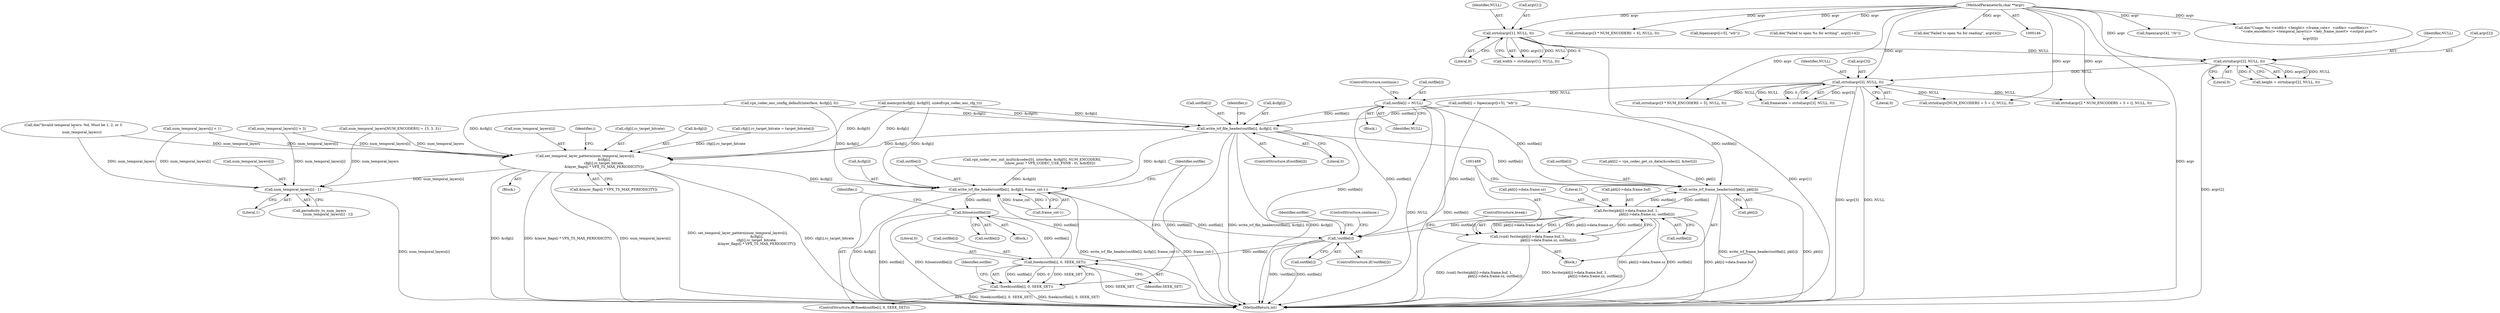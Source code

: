 digraph "0_Android_5a9753fca56f0eeb9f61e342b2fccffc364f9426_22@pointer" {
"1000314" [label="(Call,outfile[i] = NULL)"];
"1000258" [label="(Call,strtol(argv[3], NULL, 0))"];
"1000148" [label="(MethodParameterIn,char **argv)"];
"1000250" [label="(Call,strtol(argv[2], NULL, 0))"];
"1000242" [label="(Call,strtol(argv[1], NULL, 0))"];
"1000873" [label="(Call,write_ivf_file_header(outfile[i], &cfg[i], 0))"];
"1000892" [label="(Call,set_temporal_layer_pattern(num_temporal_layers[i],\n                                   &cfg[i],\n                                   cfg[i].rc_target_bitrate,\n                                   &layer_flags[i * VPX_TS_MAX_PERIODICITY]))"];
"1001337" [label="(Call,num_temporal_layers[i] - 1)"];
"1001712" [label="(Call,write_ivf_file_header(outfile[i], &cfg[i], frame_cnt-1))"];
"1001723" [label="(Call,fclose(outfile[i]))"];
"1001699" [label="(Call,!outfile[i])"];
"1001706" [label="(Call,fseek(outfile[i], 0, SEEK_SET))"];
"1001705" [label="(Call,!fseek(outfile[i], 0, SEEK_SET))"];
"1001480" [label="(Call,write_ivf_frame_header(outfile[i], pkt[i]))"];
"1001489" [label="(Call,fwrite(pkt[i]->data.frame.buf, 1,\n                                      pkt[i]->data.frame.sz, outfile[i]))"];
"1001487" [label="(Call,(void) fwrite(pkt[i]->data.frame.buf, 1,\n                                      pkt[i]->data.frame.sz, outfile[i]))"];
"1000288" [label="(Call,fopen(argv[4], \"rb\"))"];
"1001724" [label="(Call,outfile[i])"];
"1000231" [label="(Call,die(\"Usage: %s <width> <height> <frame_rate>  <infile> <outfile(s)> \"\n            \"<rate_encoder(s)> <temporal_layer(s)> <key_frame_insert> <output psnr?> \n\",\n             argv[0]))"];
"1001712" [label="(Call,write_ivf_file_header(outfile[i], &cfg[i], frame_cnt-1))"];
"1001710" [label="(Literal,0)"];
"1001341" [label="(Literal,1)"];
"1000242" [label="(Call,strtol(argv[1], NULL, 0))"];
"1000868" [label="(Identifier,i)"];
"1000896" [label="(Call,&cfg[i])"];
"1000322" [label="(Call,outfile[i] = fopen(argv[i+5], \"wb\"))"];
"1001708" [label="(Identifier,outfile)"];
"1001484" [label="(Call,pkt[i])"];
"1000450" [label="(Call,strtol(argv[3 * NUM_ENCODERS + 6], NULL, 0))"];
"1000893" [label="(Call,num_temporal_layers[i])"];
"1000262" [label="(Identifier,NULL)"];
"1000319" [label="(ControlStructure,continue;)"];
"1001700" [label="(Call,outfile[i])"];
"1001705" [label="(Call,!fseek(outfile[i], 0, SEEK_SET))"];
"1000243" [label="(Call,argv[1])"];
"1000643" [label="(Call,memcpy(&cfg[i], &cfg[0], sizeof(vpx_codec_enc_cfg_t)))"];
"1000402" [label="(Call,die(\"Invalid temporal layers: %d, Must be 1, 2, or 3. \n\",\n              num_temporal_layers))"];
"1000392" [label="(Call,num_temporal_layers[i] < 1)"];
"1000318" [label="(Identifier,NULL)"];
"1001509" [label="(Call,outfile[i])"];
"1000326" [label="(Call,fopen(argv[i+5], \"wb\"))"];
"1000247" [label="(Literal,0)"];
"1001698" [label="(ControlStructure,if(!outfile[i]))"];
"1001731" [label="(MethodReturn,int)"];
"1000877" [label="(Call,&cfg[i])"];
"1001512" [label="(ControlStructure,break;)"];
"1001703" [label="(ControlStructure,continue;)"];
"1000438" [label="(Call,strtol(argv[3 * NUM_ENCODERS + 5], NULL, 0))"];
"1001711" [label="(Identifier,SEEK_SET)"];
"1000891" [label="(Block,)"];
"1001481" [label="(Call,outfile[i])"];
"1001487" [label="(Call,(void) fwrite(pkt[i]->data.frame.buf, 1,\n                                      pkt[i]->data.frame.sz, outfile[i]))"];
"1001500" [label="(Call,pkt[i]->data.frame.sz)"];
"1000246" [label="(Identifier,NULL)"];
"1000255" [label="(Literal,0)"];
"1000892" [label="(Call,set_temporal_layer_pattern(num_temporal_layers[i],\n                                   &cfg[i],\n                                   cfg[i].rc_target_bitrate,\n                                   &layer_flags[i * VPX_TS_MAX_PERIODICITY]))"];
"1000873" [label="(Call,write_ivf_file_header(outfile[i], &cfg[i], 0))"];
"1001716" [label="(Call,&cfg[i])"];
"1000905" [label="(Call,&layer_flags[i * VPX_TS_MAX_PERIODICITY])"];
"1001499" [label="(Literal,1)"];
"1000874" [label="(Call,outfile[i])"];
"1001714" [label="(Identifier,outfile)"];
"1001713" [label="(Call,outfile[i])"];
"1000654" [label="(Call,cfg[i].rc_target_bitrate = target_bitrate[i])"];
"1001699" [label="(Call,!outfile[i])"];
"1001723" [label="(Call,fclose(outfile[i]))"];
"1000263" [label="(Literal,0)"];
"1000869" [label="(ControlStructure,if(outfile[i]))"];
"1000912" [label="(Call,vpx_codec_enc_init_multi(&codec[0], interface, &cfg[0], NUM_ENCODERS,\n                                 (show_psnr ? VPX_CODEC_USE_PSNR : 0), &dsf[0]))"];
"1000259" [label="(Call,argv[3])"];
"1000354" [label="(Call,strtol(argv[NUM_ENCODERS + 5 + i], NULL, 0))"];
"1001480" [label="(Call,write_ivf_frame_header(outfile[i], pkt[i]))"];
"1001490" [label="(Call,pkt[i]->data.frame.buf)"];
"1001335" [label="(Call,periodicity_to_num_layers\n                [num_temporal_layers[i] - 1])"];
"1001628" [label="(Identifier,i)"];
"1000258" [label="(Call,strtol(argv[3], NULL, 0))"];
"1000148" [label="(MethodParameterIn,char **argv)"];
"1000378" [label="(Call,strtol(argv[2 * NUM_ENCODERS + 5 + i], NULL, 0))"];
"1001455" [label="(Call,pkt[i] = vpx_codec_get_cx_data(&codec[i], &iter[i]))"];
"1001725" [label="(Identifier,outfile)"];
"1001704" [label="(ControlStructure,if(!fseek(outfile[i], 0, SEEK_SET)))"];
"1000250" [label="(Call,strtol(argv[2], NULL, 0))"];
"1000474" [label="(Call,vpx_codec_enc_config_default(interface, &cfg[i], 0))"];
"1000881" [label="(Literal,0)"];
"1001707" [label="(Call,outfile[i])"];
"1001629" [label="(Block,)"];
"1001478" [label="(Block,)"];
"1000256" [label="(Call,framerate = strtol(argv[3], NULL, 0))"];
"1001337" [label="(Call,num_temporal_layers[i] - 1)"];
"1000890" [label="(Identifier,i)"];
"1001706" [label="(Call,fseek(outfile[i], 0, SEEK_SET))"];
"1000254" [label="(Identifier,NULL)"];
"1000240" [label="(Call,width = strtol(argv[1], NULL, 0))"];
"1001720" [label="(Call,frame_cnt-1)"];
"1000221" [label="(Call,num_temporal_layers[NUM_ENCODERS] = {3, 3, 3})"];
"1000313" [label="(Block,)"];
"1000900" [label="(Call,cfg[i].rc_target_bitrate)"];
"1001489" [label="(Call,fwrite(pkt[i]->data.frame.buf, 1,\n                                      pkt[i]->data.frame.sz, outfile[i]))"];
"1000315" [label="(Call,outfile[i])"];
"1000333" [label="(Call,die(\"Failed to open %s for writing\", argv[i+4]))"];
"1001338" [label="(Call,num_temporal_layers[i])"];
"1000248" [label="(Call,height = strtol(argv[2], NULL, 0))"];
"1000293" [label="(Call,die(\"Failed to open %s for reading\", argv[4]))"];
"1000251" [label="(Call,argv[2])"];
"1000397" [label="(Call,num_temporal_layers[i] > 3)"];
"1000314" [label="(Call,outfile[i] = NULL)"];
"1000314" -> "1000313"  [label="AST: "];
"1000314" -> "1000318"  [label="CFG: "];
"1000315" -> "1000314"  [label="AST: "];
"1000318" -> "1000314"  [label="AST: "];
"1000319" -> "1000314"  [label="CFG: "];
"1000314" -> "1001731"  [label="DDG: outfile[i]"];
"1000314" -> "1001731"  [label="DDG: NULL"];
"1000258" -> "1000314"  [label="DDG: NULL"];
"1000314" -> "1000873"  [label="DDG: outfile[i]"];
"1000314" -> "1001480"  [label="DDG: outfile[i]"];
"1000314" -> "1001699"  [label="DDG: outfile[i]"];
"1000258" -> "1000256"  [label="AST: "];
"1000258" -> "1000263"  [label="CFG: "];
"1000259" -> "1000258"  [label="AST: "];
"1000262" -> "1000258"  [label="AST: "];
"1000263" -> "1000258"  [label="AST: "];
"1000256" -> "1000258"  [label="CFG: "];
"1000258" -> "1001731"  [label="DDG: argv[3]"];
"1000258" -> "1001731"  [label="DDG: NULL"];
"1000258" -> "1000256"  [label="DDG: argv[3]"];
"1000258" -> "1000256"  [label="DDG: NULL"];
"1000258" -> "1000256"  [label="DDG: 0"];
"1000148" -> "1000258"  [label="DDG: argv"];
"1000250" -> "1000258"  [label="DDG: NULL"];
"1000258" -> "1000354"  [label="DDG: NULL"];
"1000258" -> "1000378"  [label="DDG: NULL"];
"1000258" -> "1000438"  [label="DDG: NULL"];
"1000148" -> "1000146"  [label="AST: "];
"1000148" -> "1001731"  [label="DDG: argv"];
"1000148" -> "1000231"  [label="DDG: argv"];
"1000148" -> "1000242"  [label="DDG: argv"];
"1000148" -> "1000250"  [label="DDG: argv"];
"1000148" -> "1000288"  [label="DDG: argv"];
"1000148" -> "1000293"  [label="DDG: argv"];
"1000148" -> "1000326"  [label="DDG: argv"];
"1000148" -> "1000333"  [label="DDG: argv"];
"1000148" -> "1000354"  [label="DDG: argv"];
"1000148" -> "1000378"  [label="DDG: argv"];
"1000148" -> "1000438"  [label="DDG: argv"];
"1000148" -> "1000450"  [label="DDG: argv"];
"1000250" -> "1000248"  [label="AST: "];
"1000250" -> "1000255"  [label="CFG: "];
"1000251" -> "1000250"  [label="AST: "];
"1000254" -> "1000250"  [label="AST: "];
"1000255" -> "1000250"  [label="AST: "];
"1000248" -> "1000250"  [label="CFG: "];
"1000250" -> "1001731"  [label="DDG: argv[2]"];
"1000250" -> "1000248"  [label="DDG: argv[2]"];
"1000250" -> "1000248"  [label="DDG: NULL"];
"1000250" -> "1000248"  [label="DDG: 0"];
"1000242" -> "1000250"  [label="DDG: NULL"];
"1000242" -> "1000240"  [label="AST: "];
"1000242" -> "1000247"  [label="CFG: "];
"1000243" -> "1000242"  [label="AST: "];
"1000246" -> "1000242"  [label="AST: "];
"1000247" -> "1000242"  [label="AST: "];
"1000240" -> "1000242"  [label="CFG: "];
"1000242" -> "1001731"  [label="DDG: argv[1]"];
"1000242" -> "1000240"  [label="DDG: argv[1]"];
"1000242" -> "1000240"  [label="DDG: NULL"];
"1000242" -> "1000240"  [label="DDG: 0"];
"1000873" -> "1000869"  [label="AST: "];
"1000873" -> "1000881"  [label="CFG: "];
"1000874" -> "1000873"  [label="AST: "];
"1000877" -> "1000873"  [label="AST: "];
"1000881" -> "1000873"  [label="AST: "];
"1000868" -> "1000873"  [label="CFG: "];
"1000873" -> "1001731"  [label="DDG: outfile[i]"];
"1000873" -> "1001731"  [label="DDG: write_ivf_file_header(outfile[i], &cfg[i], 0)"];
"1000873" -> "1001731"  [label="DDG: &cfg[i]"];
"1000322" -> "1000873"  [label="DDG: outfile[i]"];
"1000643" -> "1000873"  [label="DDG: &cfg[i]"];
"1000643" -> "1000873"  [label="DDG: &cfg[0]"];
"1000474" -> "1000873"  [label="DDG: &cfg[i]"];
"1000873" -> "1000892"  [label="DDG: &cfg[i]"];
"1000873" -> "1001480"  [label="DDG: outfile[i]"];
"1000873" -> "1001699"  [label="DDG: outfile[i]"];
"1000873" -> "1001712"  [label="DDG: &cfg[i]"];
"1000892" -> "1000891"  [label="AST: "];
"1000892" -> "1000905"  [label="CFG: "];
"1000893" -> "1000892"  [label="AST: "];
"1000896" -> "1000892"  [label="AST: "];
"1000900" -> "1000892"  [label="AST: "];
"1000905" -> "1000892"  [label="AST: "];
"1000890" -> "1000892"  [label="CFG: "];
"1000892" -> "1001731"  [label="DDG: &layer_flags[i * VPX_TS_MAX_PERIODICITY]"];
"1000892" -> "1001731"  [label="DDG: num_temporal_layers[i]"];
"1000892" -> "1001731"  [label="DDG: set_temporal_layer_pattern(num_temporal_layers[i],\n                                   &cfg[i],\n                                   cfg[i].rc_target_bitrate,\n                                   &layer_flags[i * VPX_TS_MAX_PERIODICITY])"];
"1000892" -> "1001731"  [label="DDG: cfg[i].rc_target_bitrate"];
"1000892" -> "1001731"  [label="DDG: &cfg[i]"];
"1000397" -> "1000892"  [label="DDG: num_temporal_layers[i]"];
"1000402" -> "1000892"  [label="DDG: num_temporal_layers"];
"1000392" -> "1000892"  [label="DDG: num_temporal_layers[i]"];
"1000221" -> "1000892"  [label="DDG: num_temporal_layers"];
"1000643" -> "1000892"  [label="DDG: &cfg[i]"];
"1000643" -> "1000892"  [label="DDG: &cfg[0]"];
"1000474" -> "1000892"  [label="DDG: &cfg[i]"];
"1000654" -> "1000892"  [label="DDG: cfg[i].rc_target_bitrate"];
"1000892" -> "1001337"  [label="DDG: num_temporal_layers[i]"];
"1000892" -> "1001712"  [label="DDG: &cfg[i]"];
"1001337" -> "1001335"  [label="AST: "];
"1001337" -> "1001341"  [label="CFG: "];
"1001338" -> "1001337"  [label="AST: "];
"1001341" -> "1001337"  [label="AST: "];
"1001335" -> "1001337"  [label="CFG: "];
"1001337" -> "1001731"  [label="DDG: num_temporal_layers[i]"];
"1000397" -> "1001337"  [label="DDG: num_temporal_layers[i]"];
"1000402" -> "1001337"  [label="DDG: num_temporal_layers"];
"1000392" -> "1001337"  [label="DDG: num_temporal_layers[i]"];
"1000221" -> "1001337"  [label="DDG: num_temporal_layers"];
"1001712" -> "1001704"  [label="AST: "];
"1001712" -> "1001720"  [label="CFG: "];
"1001713" -> "1001712"  [label="AST: "];
"1001716" -> "1001712"  [label="AST: "];
"1001720" -> "1001712"  [label="AST: "];
"1001725" -> "1001712"  [label="CFG: "];
"1001712" -> "1001731"  [label="DDG: &cfg[i]"];
"1001712" -> "1001731"  [label="DDG: write_ivf_file_header(outfile[i], &cfg[i], frame_cnt-1)"];
"1001712" -> "1001731"  [label="DDG: frame_cnt-1"];
"1001706" -> "1001712"  [label="DDG: outfile[i]"];
"1000912" -> "1001712"  [label="DDG: &cfg[0]"];
"1000643" -> "1001712"  [label="DDG: &cfg[i]"];
"1000474" -> "1001712"  [label="DDG: &cfg[i]"];
"1001720" -> "1001712"  [label="DDG: frame_cnt"];
"1001720" -> "1001712"  [label="DDG: 1"];
"1001712" -> "1001723"  [label="DDG: outfile[i]"];
"1001723" -> "1001629"  [label="AST: "];
"1001723" -> "1001724"  [label="CFG: "];
"1001724" -> "1001723"  [label="AST: "];
"1001628" -> "1001723"  [label="CFG: "];
"1001723" -> "1001731"  [label="DDG: outfile[i]"];
"1001723" -> "1001731"  [label="DDG: fclose(outfile[i])"];
"1001723" -> "1001699"  [label="DDG: outfile[i]"];
"1001706" -> "1001723"  [label="DDG: outfile[i]"];
"1001699" -> "1001698"  [label="AST: "];
"1001699" -> "1001700"  [label="CFG: "];
"1001700" -> "1001699"  [label="AST: "];
"1001703" -> "1001699"  [label="CFG: "];
"1001708" -> "1001699"  [label="CFG: "];
"1001699" -> "1001731"  [label="DDG: !outfile[i]"];
"1001699" -> "1001731"  [label="DDG: outfile[i]"];
"1001489" -> "1001699"  [label="DDG: outfile[i]"];
"1000322" -> "1001699"  [label="DDG: outfile[i]"];
"1001699" -> "1001706"  [label="DDG: outfile[i]"];
"1001706" -> "1001705"  [label="AST: "];
"1001706" -> "1001711"  [label="CFG: "];
"1001707" -> "1001706"  [label="AST: "];
"1001710" -> "1001706"  [label="AST: "];
"1001711" -> "1001706"  [label="AST: "];
"1001705" -> "1001706"  [label="CFG: "];
"1001706" -> "1001731"  [label="DDG: SEEK_SET"];
"1001706" -> "1001705"  [label="DDG: outfile[i]"];
"1001706" -> "1001705"  [label="DDG: 0"];
"1001706" -> "1001705"  [label="DDG: SEEK_SET"];
"1001705" -> "1001704"  [label="AST: "];
"1001714" -> "1001705"  [label="CFG: "];
"1001725" -> "1001705"  [label="CFG: "];
"1001705" -> "1001731"  [label="DDG: !fseek(outfile[i], 0, SEEK_SET)"];
"1001705" -> "1001731"  [label="DDG: fseek(outfile[i], 0, SEEK_SET)"];
"1001480" -> "1001478"  [label="AST: "];
"1001480" -> "1001484"  [label="CFG: "];
"1001481" -> "1001480"  [label="AST: "];
"1001484" -> "1001480"  [label="AST: "];
"1001488" -> "1001480"  [label="CFG: "];
"1001480" -> "1001731"  [label="DDG: write_ivf_frame_header(outfile[i], pkt[i])"];
"1001480" -> "1001731"  [label="DDG: pkt[i]"];
"1001489" -> "1001480"  [label="DDG: outfile[i]"];
"1000322" -> "1001480"  [label="DDG: outfile[i]"];
"1001455" -> "1001480"  [label="DDG: pkt[i]"];
"1001480" -> "1001489"  [label="DDG: outfile[i]"];
"1001489" -> "1001487"  [label="AST: "];
"1001489" -> "1001509"  [label="CFG: "];
"1001490" -> "1001489"  [label="AST: "];
"1001499" -> "1001489"  [label="AST: "];
"1001500" -> "1001489"  [label="AST: "];
"1001509" -> "1001489"  [label="AST: "];
"1001487" -> "1001489"  [label="CFG: "];
"1001489" -> "1001731"  [label="DDG: pkt[i]->data.frame.sz"];
"1001489" -> "1001731"  [label="DDG: outfile[i]"];
"1001489" -> "1001731"  [label="DDG: pkt[i]->data.frame.buf"];
"1001489" -> "1001487"  [label="DDG: pkt[i]->data.frame.buf"];
"1001489" -> "1001487"  [label="DDG: 1"];
"1001489" -> "1001487"  [label="DDG: pkt[i]->data.frame.sz"];
"1001489" -> "1001487"  [label="DDG: outfile[i]"];
"1001487" -> "1001478"  [label="AST: "];
"1001488" -> "1001487"  [label="AST: "];
"1001512" -> "1001487"  [label="CFG: "];
"1001487" -> "1001731"  [label="DDG: (void) fwrite(pkt[i]->data.frame.buf, 1,\n                                      pkt[i]->data.frame.sz, outfile[i])"];
"1001487" -> "1001731"  [label="DDG: fwrite(pkt[i]->data.frame.buf, 1,\n                                      pkt[i]->data.frame.sz, outfile[i])"];
}
